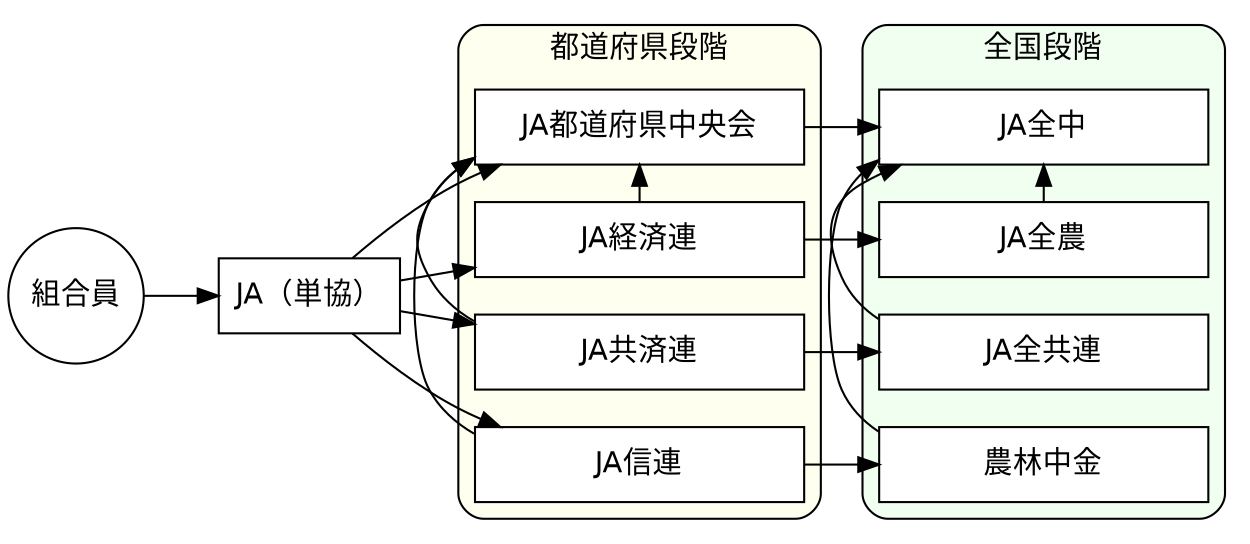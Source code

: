 digraph ja1 {
  graph [rankdir = LR]
  node [fontname = Helvetica,
    shape = box,
    fixedsize = false,
    style = filled,
    fillcolor = white]
  組合員 [shape = circle, width = 0.9]
  JA（単協）
  node [width = 2.2]
  JA経済連; JA共済連; JA信連; JA都道府県中央会; JA全農; JA全共連; 農林中金; JA全中

  edge []
  組合員 -> JA（単協）
  JA（単協） -> JA経済連 -> JA全農
  JA（単協） -> JA共済連 -> JA全共連
  JA（単協） -> JA信連 -> 農林中金
  JA（単協） -> JA都道府県中央会 -> JA全中
  JA経済連 -> JA都道府県中央会
  JA共済連 -> JA都道府県中央会
  JA信連 -> JA都道府県中央会
  JA全農 -> JA全中
  JA全共連 -> JA全中
  農林中金 -> JA全中

  subgraph cluster1 {
    label = "都道府県段階"
    fontname = Helvetica
    bgcolor = ivory
    style = rounded
    {rank = same; JA経済連; JA共済連; JA信連; JA都道府県中央会}
  }
  subgraph cluster0 {
    label = "全国段階"
    fontname = Helvetica
    bgcolor = honeydew
    style = rounded
    {rank = same; JA全農; JA全共連; 農林中金; JA全中}
  }
}